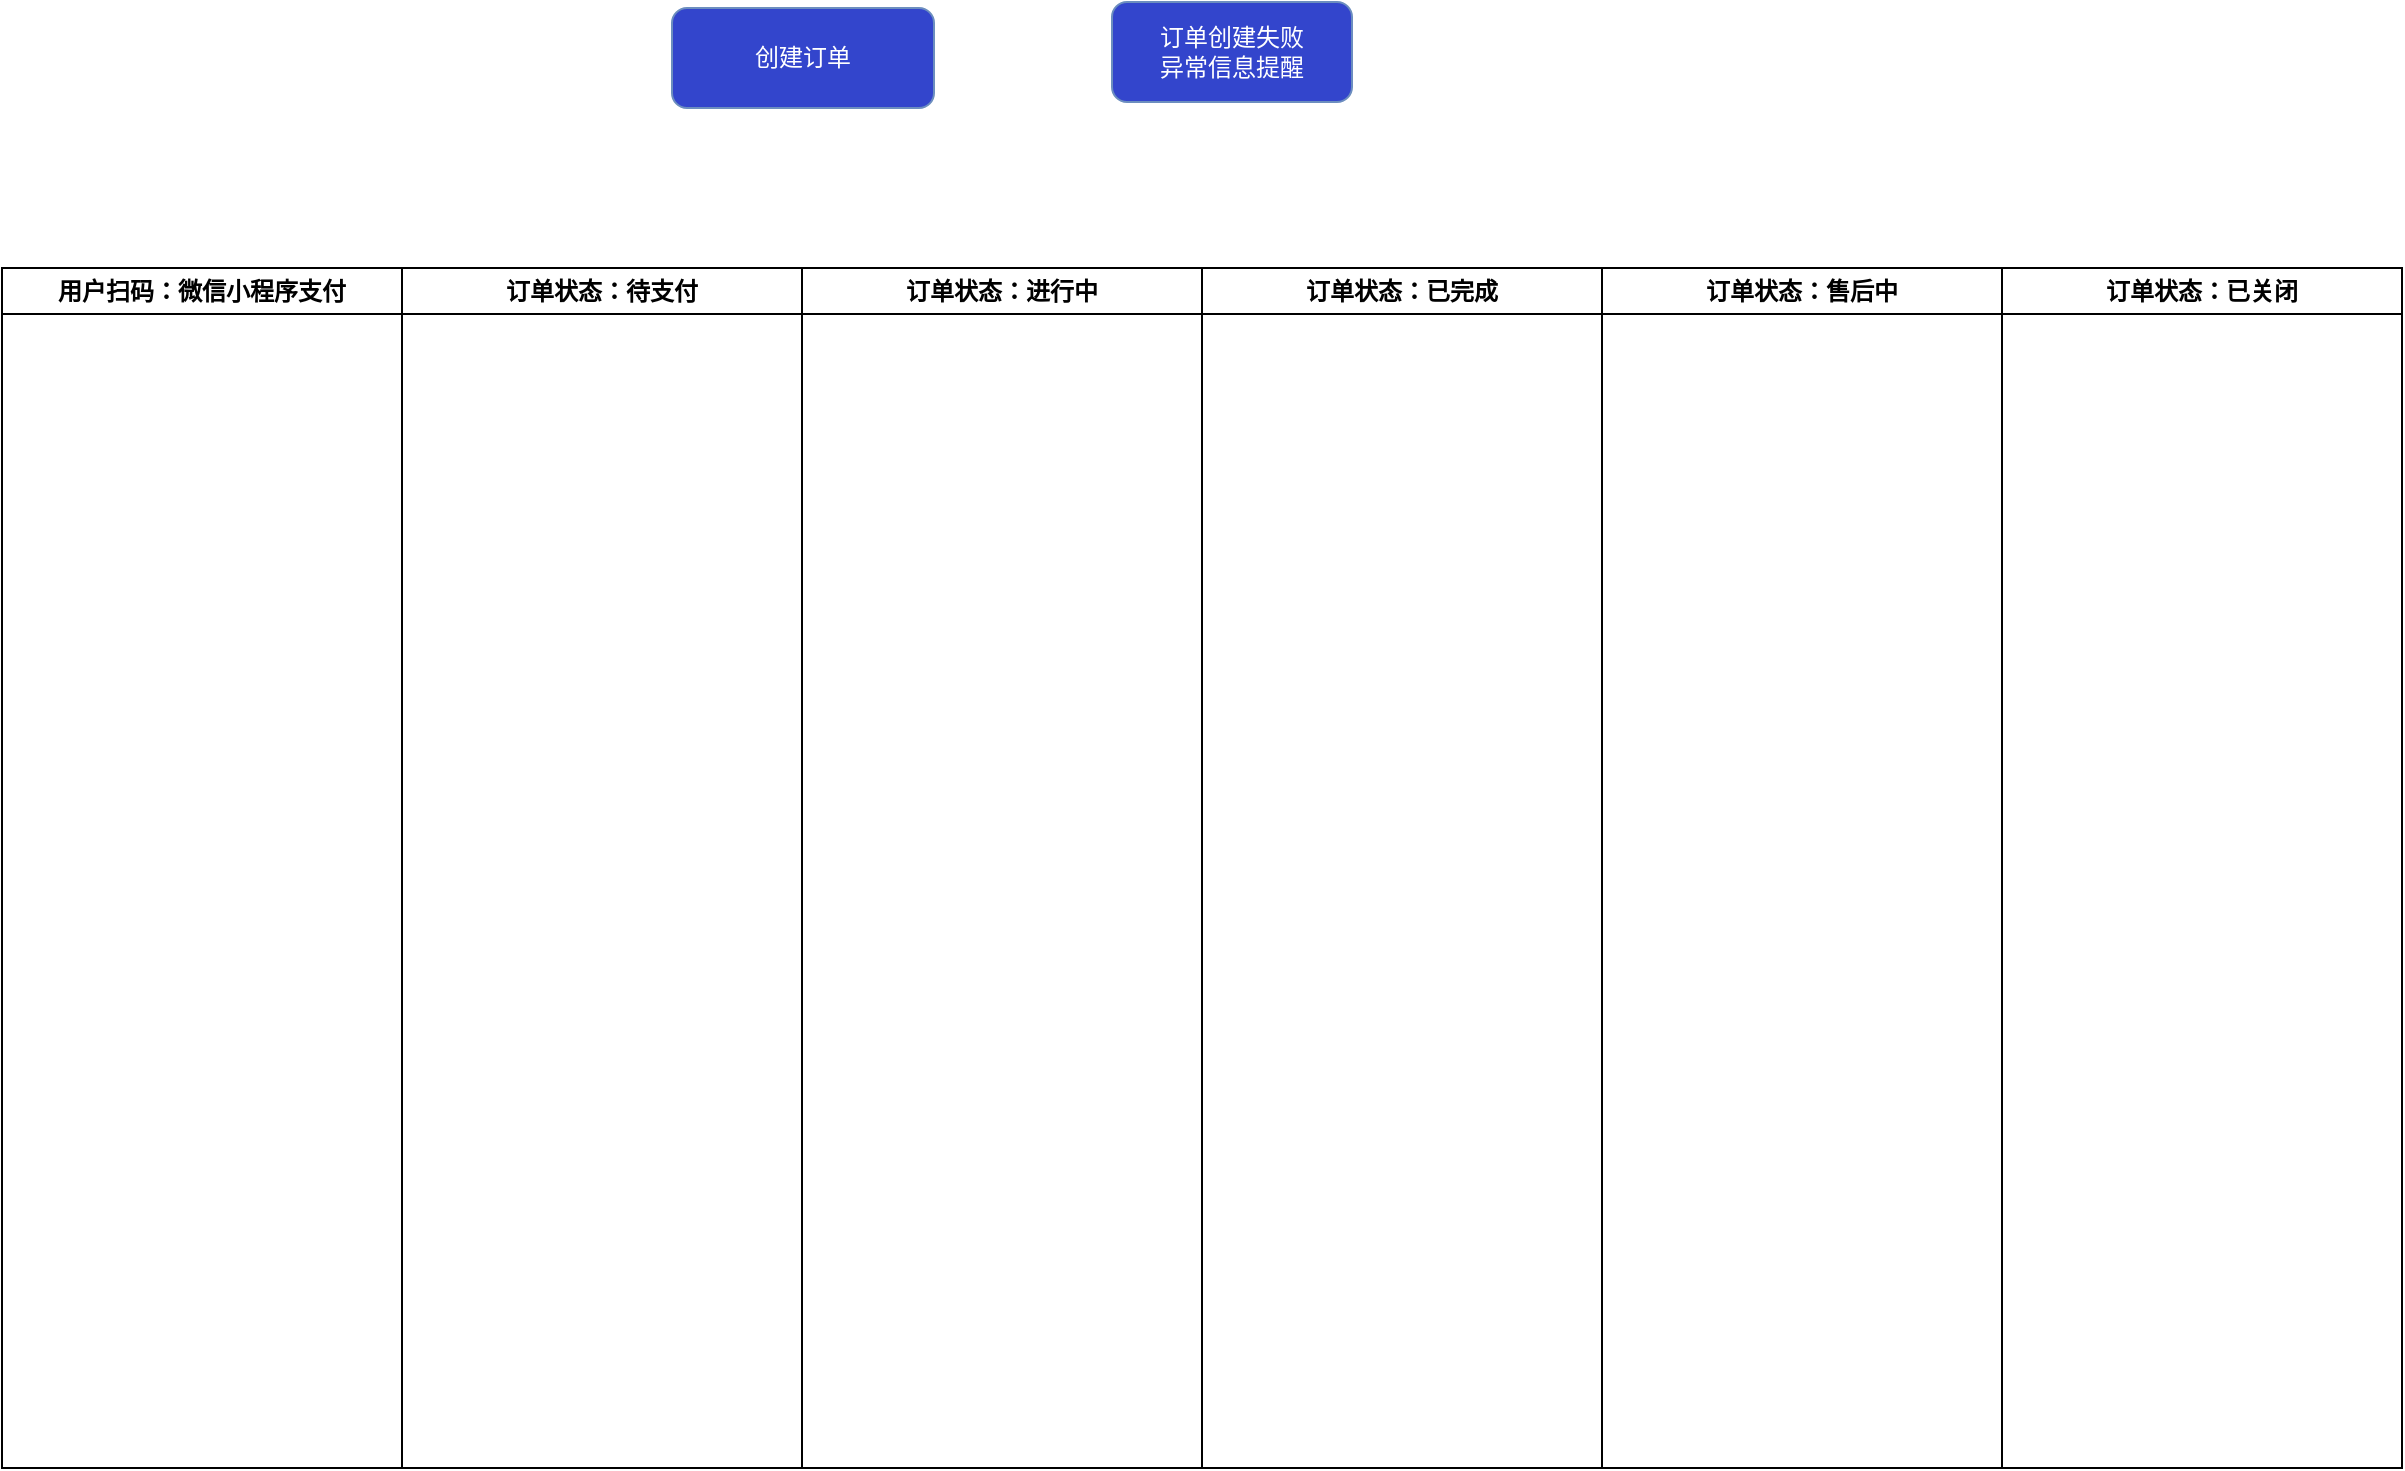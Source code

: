 <mxfile version="22.1.0" type="github">
  <diagram name="订单状态" id="O3KAAAbpH9t8ICp0gVx-">
    <mxGraphModel dx="2195" dy="1100" grid="0" gridSize="10" guides="1" tooltips="1" connect="1" arrows="1" fold="1" page="0" pageScale="1" pageWidth="827" pageHeight="1169" math="0" shadow="0">
      <root>
        <mxCell id="0" />
        <mxCell id="1" parent="0" />
        <mxCell id="Lc8HvnmVRkWQff5iJvex-3" value="用户扫码：微信小程序支付" style="swimlane;whiteSpace=wrap;html=1;" vertex="1" parent="1">
          <mxGeometry x="120" y="320" width="200" height="600" as="geometry" />
        </mxCell>
        <mxCell id="Lc8HvnmVRkWQff5iJvex-4" value="订单状态：待支付" style="swimlane;whiteSpace=wrap;html=1;" vertex="1" parent="1">
          <mxGeometry x="320" y="320" width="200" height="600" as="geometry" />
        </mxCell>
        <mxCell id="Lc8HvnmVRkWQff5iJvex-5" value="订单状态：进行中" style="swimlane;whiteSpace=wrap;html=1;" vertex="1" parent="1">
          <mxGeometry x="520" y="320" width="200" height="600" as="geometry" />
        </mxCell>
        <mxCell id="Lc8HvnmVRkWQff5iJvex-6" value="订单状态：已完成" style="swimlane;whiteSpace=wrap;html=1;" vertex="1" parent="1">
          <mxGeometry x="720" y="320" width="200" height="600" as="geometry" />
        </mxCell>
        <mxCell id="Lc8HvnmVRkWQff5iJvex-7" value="订单状态：售后中" style="swimlane;whiteSpace=wrap;html=1;" vertex="1" parent="1">
          <mxGeometry x="920" y="320" width="200" height="600" as="geometry" />
        </mxCell>
        <mxCell id="Lc8HvnmVRkWQff5iJvex-8" value="订单状态：已关闭" style="swimlane;whiteSpace=wrap;html=1;" vertex="1" parent="1">
          <mxGeometry x="1120" y="320" width="200" height="600" as="geometry">
            <mxRectangle x="1120" y="320" width="131" height="26" as="alternateBounds" />
          </mxGeometry>
        </mxCell>
        <mxCell id="Lc8HvnmVRkWQff5iJvex-9" value="创建订单" style="rounded=1;whiteSpace=wrap;html=1;fillColor=#3345CC;strokeColor=#6c8ebf;fontColor=#FFF;" vertex="1" parent="1">
          <mxGeometry x="455" y="190" width="131" height="50" as="geometry" />
        </mxCell>
        <mxCell id="Lc8HvnmVRkWQff5iJvex-10" value="订单创建失败&lt;br&gt;异常信息提醒" style="rounded=1;whiteSpace=wrap;html=1;fillColor=#3345CC;strokeColor=#6c8ebf;fontColor=#FFF;" vertex="1" parent="1">
          <mxGeometry x="675" y="187" width="120" height="50" as="geometry" />
        </mxCell>
      </root>
    </mxGraphModel>
  </diagram>
</mxfile>
